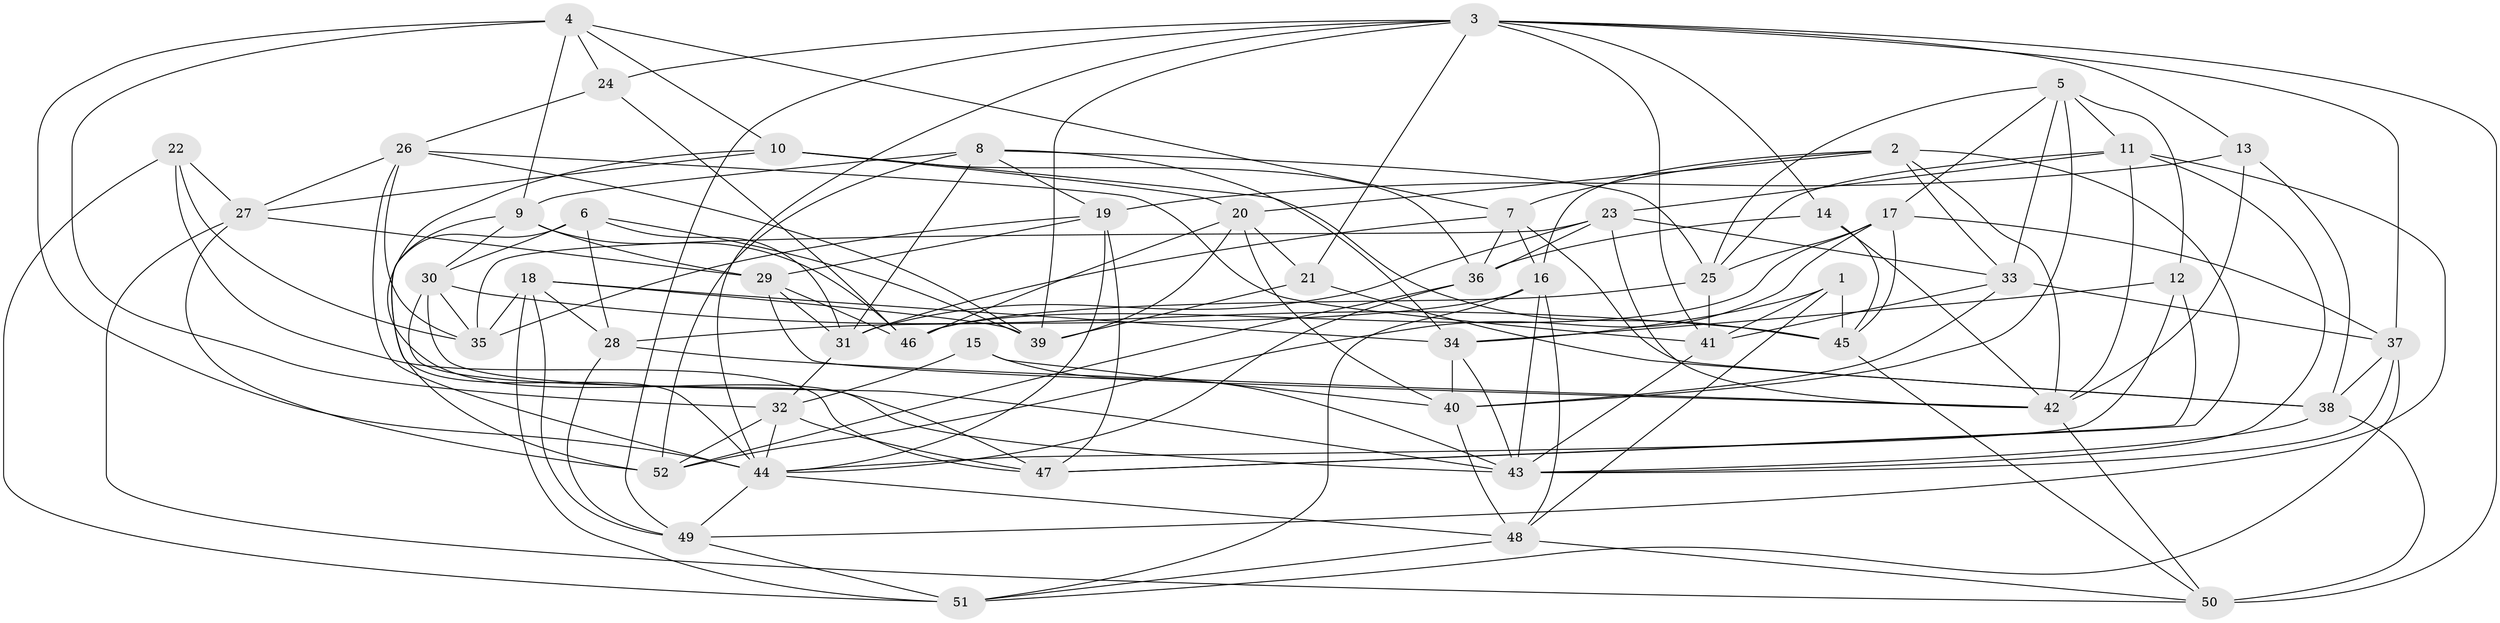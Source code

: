 // original degree distribution, {4: 1.0}
// Generated by graph-tools (version 1.1) at 2025/26/03/09/25 03:26:51]
// undirected, 52 vertices, 153 edges
graph export_dot {
graph [start="1"]
  node [color=gray90,style=filled];
  1;
  2;
  3;
  4;
  5;
  6;
  7;
  8;
  9;
  10;
  11;
  12;
  13;
  14;
  15;
  16;
  17;
  18;
  19;
  20;
  21;
  22;
  23;
  24;
  25;
  26;
  27;
  28;
  29;
  30;
  31;
  32;
  33;
  34;
  35;
  36;
  37;
  38;
  39;
  40;
  41;
  42;
  43;
  44;
  45;
  46;
  47;
  48;
  49;
  50;
  51;
  52;
  1 -- 34 [weight=1.0];
  1 -- 41 [weight=1.0];
  1 -- 45 [weight=1.0];
  1 -- 48 [weight=1.0];
  2 -- 7 [weight=1.0];
  2 -- 16 [weight=1.0];
  2 -- 20 [weight=1.0];
  2 -- 33 [weight=1.0];
  2 -- 42 [weight=1.0];
  2 -- 47 [weight=1.0];
  3 -- 13 [weight=1.0];
  3 -- 14 [weight=1.0];
  3 -- 21 [weight=1.0];
  3 -- 24 [weight=1.0];
  3 -- 37 [weight=1.0];
  3 -- 39 [weight=1.0];
  3 -- 41 [weight=1.0];
  3 -- 44 [weight=1.0];
  3 -- 49 [weight=1.0];
  3 -- 50 [weight=1.0];
  4 -- 7 [weight=1.0];
  4 -- 9 [weight=1.0];
  4 -- 10 [weight=1.0];
  4 -- 24 [weight=1.0];
  4 -- 32 [weight=1.0];
  4 -- 44 [weight=1.0];
  5 -- 11 [weight=1.0];
  5 -- 12 [weight=1.0];
  5 -- 17 [weight=1.0];
  5 -- 25 [weight=1.0];
  5 -- 33 [weight=1.0];
  5 -- 40 [weight=1.0];
  6 -- 28 [weight=2.0];
  6 -- 30 [weight=1.0];
  6 -- 31 [weight=1.0];
  6 -- 39 [weight=1.0];
  6 -- 52 [weight=1.0];
  7 -- 16 [weight=1.0];
  7 -- 31 [weight=1.0];
  7 -- 36 [weight=1.0];
  7 -- 38 [weight=1.0];
  8 -- 9 [weight=1.0];
  8 -- 19 [weight=1.0];
  8 -- 25 [weight=1.0];
  8 -- 31 [weight=1.0];
  8 -- 34 [weight=1.0];
  8 -- 52 [weight=1.0];
  9 -- 29 [weight=1.0];
  9 -- 30 [weight=1.0];
  9 -- 44 [weight=1.0];
  9 -- 46 [weight=1.0];
  10 -- 20 [weight=1.0];
  10 -- 27 [weight=1.0];
  10 -- 36 [weight=1.0];
  10 -- 43 [weight=1.0];
  10 -- 45 [weight=1.0];
  11 -- 23 [weight=1.0];
  11 -- 25 [weight=1.0];
  11 -- 42 [weight=1.0];
  11 -- 43 [weight=1.0];
  11 -- 49 [weight=1.0];
  12 -- 34 [weight=1.0];
  12 -- 44 [weight=1.0];
  12 -- 47 [weight=1.0];
  13 -- 19 [weight=1.0];
  13 -- 38 [weight=1.0];
  13 -- 42 [weight=1.0];
  14 -- 36 [weight=1.0];
  14 -- 42 [weight=1.0];
  14 -- 45 [weight=1.0];
  15 -- 32 [weight=1.0];
  15 -- 40 [weight=1.0];
  15 -- 43 [weight=2.0];
  16 -- 28 [weight=1.0];
  16 -- 43 [weight=1.0];
  16 -- 48 [weight=1.0];
  16 -- 51 [weight=1.0];
  17 -- 25 [weight=1.0];
  17 -- 37 [weight=1.0];
  17 -- 45 [weight=1.0];
  17 -- 46 [weight=1.0];
  17 -- 52 [weight=1.0];
  18 -- 28 [weight=1.0];
  18 -- 34 [weight=1.0];
  18 -- 35 [weight=1.0];
  18 -- 39 [weight=1.0];
  18 -- 49 [weight=1.0];
  18 -- 51 [weight=1.0];
  19 -- 29 [weight=1.0];
  19 -- 35 [weight=1.0];
  19 -- 44 [weight=1.0];
  19 -- 47 [weight=1.0];
  20 -- 21 [weight=1.0];
  20 -- 39 [weight=1.0];
  20 -- 40 [weight=1.0];
  20 -- 46 [weight=1.0];
  21 -- 38 [weight=1.0];
  21 -- 39 [weight=1.0];
  22 -- 27 [weight=1.0];
  22 -- 35 [weight=1.0];
  22 -- 47 [weight=1.0];
  22 -- 51 [weight=1.0];
  23 -- 31 [weight=1.0];
  23 -- 33 [weight=1.0];
  23 -- 35 [weight=1.0];
  23 -- 36 [weight=1.0];
  23 -- 42 [weight=1.0];
  24 -- 26 [weight=1.0];
  24 -- 46 [weight=1.0];
  25 -- 41 [weight=1.0];
  25 -- 46 [weight=1.0];
  26 -- 27 [weight=1.0];
  26 -- 35 [weight=1.0];
  26 -- 39 [weight=1.0];
  26 -- 41 [weight=1.0];
  26 -- 44 [weight=1.0];
  27 -- 29 [weight=1.0];
  27 -- 50 [weight=1.0];
  27 -- 52 [weight=1.0];
  28 -- 42 [weight=1.0];
  28 -- 49 [weight=1.0];
  29 -- 31 [weight=1.0];
  29 -- 42 [weight=1.0];
  29 -- 46 [weight=1.0];
  30 -- 35 [weight=1.0];
  30 -- 43 [weight=1.0];
  30 -- 45 [weight=1.0];
  30 -- 47 [weight=1.0];
  31 -- 32 [weight=1.0];
  32 -- 44 [weight=1.0];
  32 -- 47 [weight=1.0];
  32 -- 52 [weight=1.0];
  33 -- 37 [weight=1.0];
  33 -- 40 [weight=1.0];
  33 -- 41 [weight=1.0];
  34 -- 40 [weight=1.0];
  34 -- 43 [weight=1.0];
  36 -- 44 [weight=1.0];
  36 -- 52 [weight=1.0];
  37 -- 38 [weight=1.0];
  37 -- 43 [weight=1.0];
  37 -- 51 [weight=1.0];
  38 -- 43 [weight=1.0];
  38 -- 50 [weight=1.0];
  40 -- 48 [weight=1.0];
  41 -- 43 [weight=1.0];
  42 -- 50 [weight=1.0];
  44 -- 48 [weight=1.0];
  44 -- 49 [weight=1.0];
  45 -- 50 [weight=1.0];
  48 -- 50 [weight=1.0];
  48 -- 51 [weight=1.0];
  49 -- 51 [weight=1.0];
}
